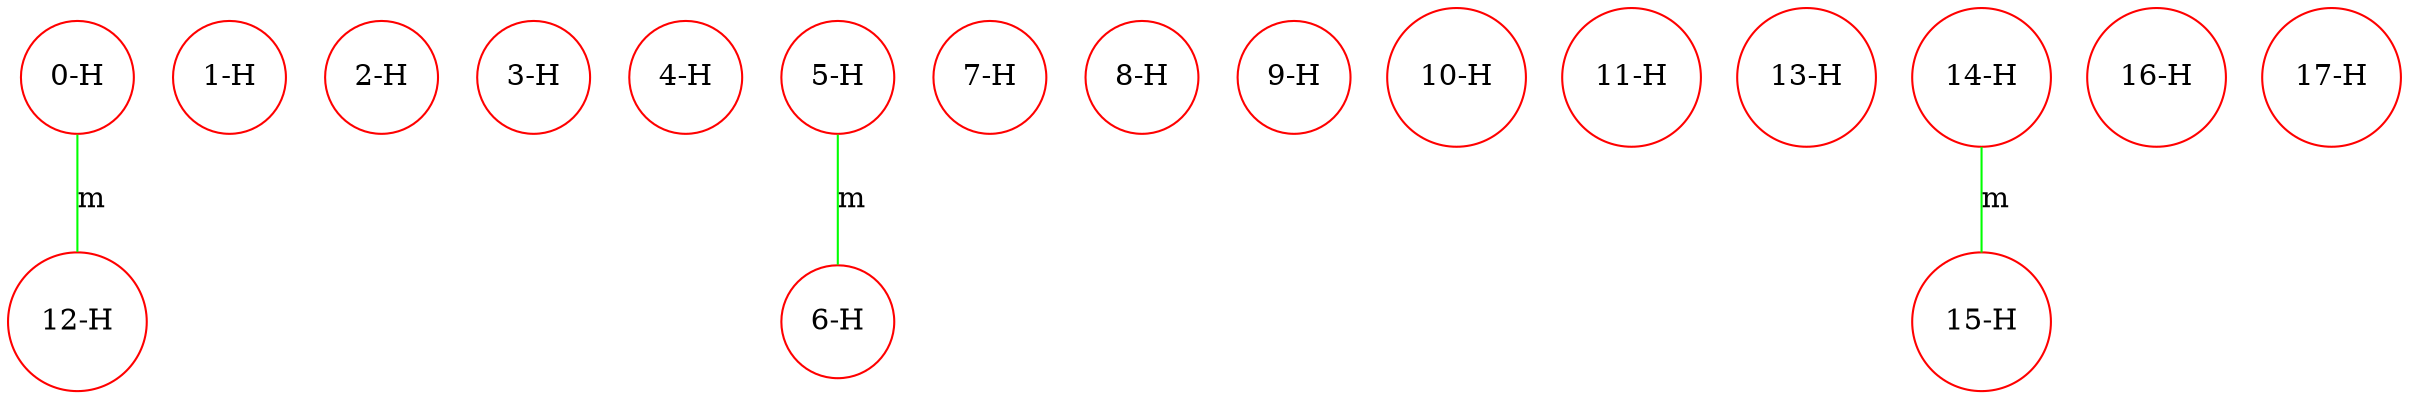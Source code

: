 graph ProteinGraph {
    0 [label="0-H" shape=circle color=red];
    1 [label="1-H" shape=circle color=red];
    2 [label="2-H" shape=circle color=red];
    3 [label="3-H" shape=circle color=red];
    4 [label="4-H" shape=circle color=red];
    5 [label="5-H" shape=circle color=red];
    6 [label="6-H" shape=circle color=red];
    7 [label="7-H" shape=circle color=red];
    8 [label="8-H" shape=circle color=red];
    9 [label="9-H" shape=circle color=red];
    10 [label="10-H" shape=circle color=red];
    11 [label="11-H" shape=circle color=red];
    12 [label="12-H" shape=circle color=red];
    13 [label="13-H" shape=circle color=red];
    14 [label="14-H" shape=circle color=red];
    15 [label="15-H" shape=circle color=red];
    16 [label="16-H" shape=circle color=red];
    17 [label="17-H" shape=circle color=red];
    0 -- 12 [label="m" color=green];
    5 -- 6 [label="m" color=green];
    14 -- 15 [label="m" color=green];
}
